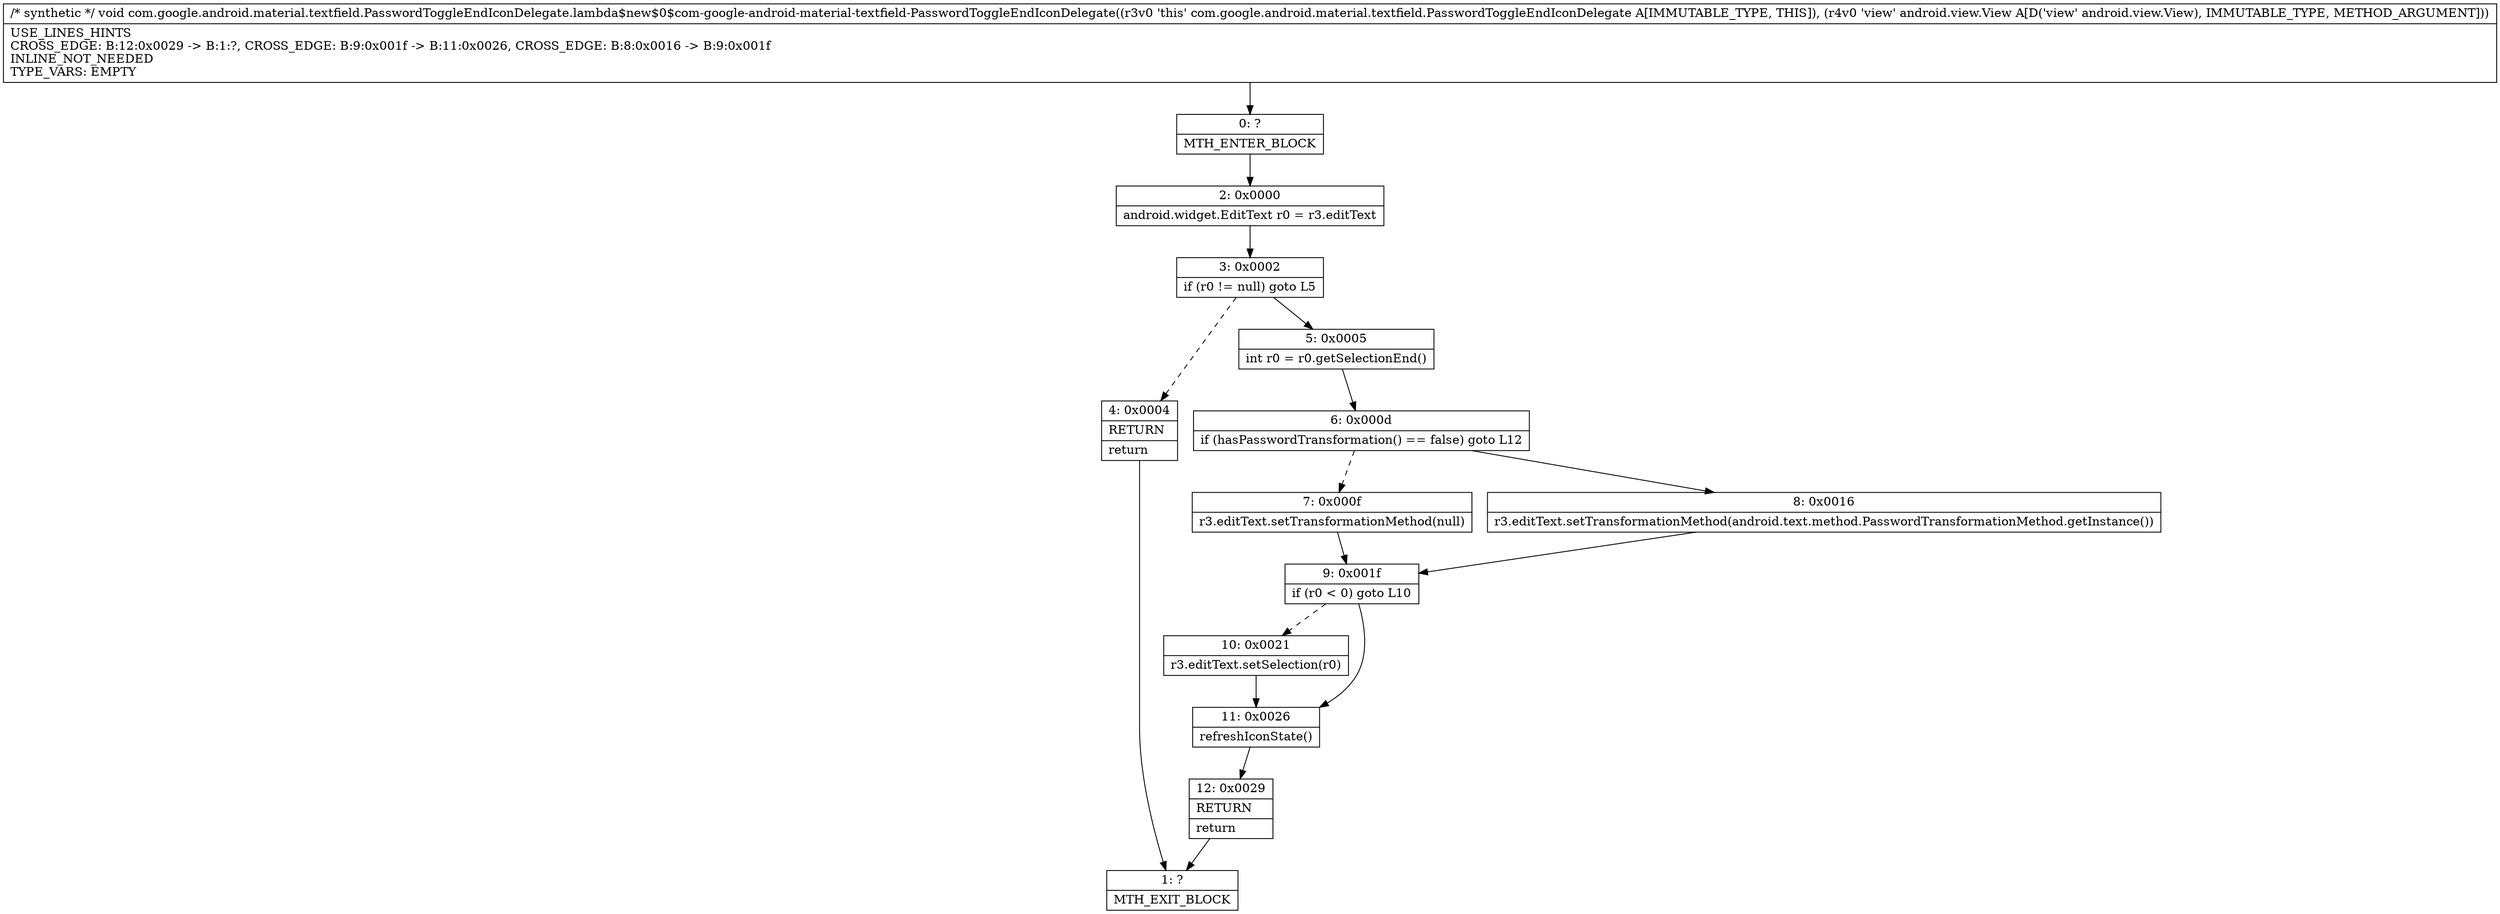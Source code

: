 digraph "CFG forcom.google.android.material.textfield.PasswordToggleEndIconDelegate.lambda$new$0$com\-google\-android\-material\-textfield\-PasswordToggleEndIconDelegate(Landroid\/view\/View;)V" {
Node_0 [shape=record,label="{0\:\ ?|MTH_ENTER_BLOCK\l}"];
Node_2 [shape=record,label="{2\:\ 0x0000|android.widget.EditText r0 = r3.editText\l}"];
Node_3 [shape=record,label="{3\:\ 0x0002|if (r0 != null) goto L5\l}"];
Node_4 [shape=record,label="{4\:\ 0x0004|RETURN\l|return\l}"];
Node_1 [shape=record,label="{1\:\ ?|MTH_EXIT_BLOCK\l}"];
Node_5 [shape=record,label="{5\:\ 0x0005|int r0 = r0.getSelectionEnd()\l}"];
Node_6 [shape=record,label="{6\:\ 0x000d|if (hasPasswordTransformation() == false) goto L12\l}"];
Node_7 [shape=record,label="{7\:\ 0x000f|r3.editText.setTransformationMethod(null)\l}"];
Node_9 [shape=record,label="{9\:\ 0x001f|if (r0 \< 0) goto L10\l}"];
Node_10 [shape=record,label="{10\:\ 0x0021|r3.editText.setSelection(r0)\l}"];
Node_11 [shape=record,label="{11\:\ 0x0026|refreshIconState()\l}"];
Node_12 [shape=record,label="{12\:\ 0x0029|RETURN\l|return\l}"];
Node_8 [shape=record,label="{8\:\ 0x0016|r3.editText.setTransformationMethod(android.text.method.PasswordTransformationMethod.getInstance())\l}"];
MethodNode[shape=record,label="{\/* synthetic *\/ void com.google.android.material.textfield.PasswordToggleEndIconDelegate.lambda$new$0$com\-google\-android\-material\-textfield\-PasswordToggleEndIconDelegate((r3v0 'this' com.google.android.material.textfield.PasswordToggleEndIconDelegate A[IMMUTABLE_TYPE, THIS]), (r4v0 'view' android.view.View A[D('view' android.view.View), IMMUTABLE_TYPE, METHOD_ARGUMENT]))  | USE_LINES_HINTS\lCROSS_EDGE: B:12:0x0029 \-\> B:1:?, CROSS_EDGE: B:9:0x001f \-\> B:11:0x0026, CROSS_EDGE: B:8:0x0016 \-\> B:9:0x001f\lINLINE_NOT_NEEDED\lTYPE_VARS: EMPTY\l}"];
MethodNode -> Node_0;Node_0 -> Node_2;
Node_2 -> Node_3;
Node_3 -> Node_4[style=dashed];
Node_3 -> Node_5;
Node_4 -> Node_1;
Node_5 -> Node_6;
Node_6 -> Node_7[style=dashed];
Node_6 -> Node_8;
Node_7 -> Node_9;
Node_9 -> Node_10[style=dashed];
Node_9 -> Node_11;
Node_10 -> Node_11;
Node_11 -> Node_12;
Node_12 -> Node_1;
Node_8 -> Node_9;
}

